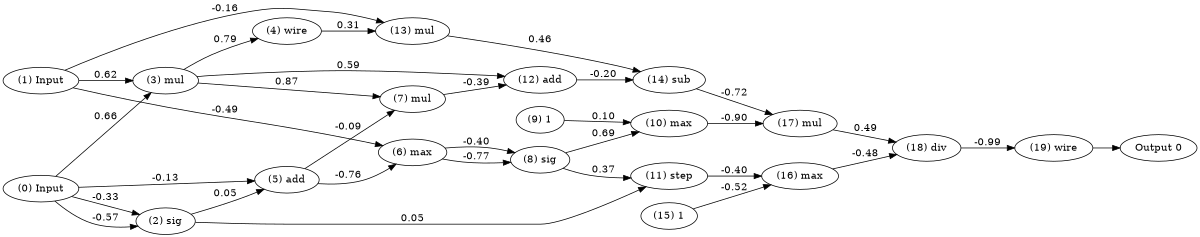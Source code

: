 digraph NeuralNetwork {
rankdir=LR;
size="8,6";
center = true;
node0 [label="(0) Input", color=black, labelfontcolor=black, fontcolor=black];
node1 [label="(1) Input", color=black, labelfontcolor=black, fontcolor=black];
node2 [label="(2) sig", color=black, labelfontcolor=black, fontcolor=black];
node0 -> node2 [label="-0.33", labelfontcolor=black, fontcolor=black, bold=true, color=black];
node0 -> node2 [label="-0.57", labelfontcolor=black, fontcolor=black, bold=true, color=black];
node3 [label="(3) mul", color=black, labelfontcolor=black, fontcolor=black];
node0 -> node3 [label="0.66", labelfontcolor=black, fontcolor=black, bold=true, color=black];
node1 -> node3 [label="0.62", labelfontcolor=black, fontcolor=black, bold=true, color=black];
node4 [label="(4) wire", color=black, labelfontcolor=black, fontcolor=black];
node3 -> node4 [label="0.79", labelfontcolor=black, fontcolor=black, bold=true, color=black];
node5 [label="(5) add", color=black, labelfontcolor=black, fontcolor=black];
node0 -> node5 [label="-0.13", labelfontcolor=black, fontcolor=black, bold=true, color=black];
node2 -> node5 [label="0.05", labelfontcolor=black, fontcolor=black, bold=true, color=black];
node6 [label="(6) max", color=black, labelfontcolor=black, fontcolor=black];
node1 -> node6 [label="-0.49", labelfontcolor=black, fontcolor=black, bold=true, color=black];
node5 -> node6 [label="-0.76", labelfontcolor=black, fontcolor=black, bold=true, color=black];
node7 [label="(7) mul", color=black, labelfontcolor=black, fontcolor=black];
node3 -> node7 [label="0.87", labelfontcolor=black, fontcolor=black, bold=true, color=black];
node5 -> node7 [label="-0.09", labelfontcolor=black, fontcolor=black, bold=true, color=black];
node8 [label="(8) sig", color=black, labelfontcolor=black, fontcolor=black];
node6 -> node8 [label="-0.40", labelfontcolor=black, fontcolor=black, bold=true, color=black];
node6 -> node8 [label="-0.77", labelfontcolor=black, fontcolor=black, bold=true, color=black];
node9 [label="(9) 1", color=black, labelfontcolor=black, fontcolor=black];
node10 [label="(10) max", color=black, labelfontcolor=black, fontcolor=black];
node9 -> node10 [label="0.10", labelfontcolor=black, fontcolor=black, bold=true, color=black];
node8 -> node10 [label="0.69", labelfontcolor=black, fontcolor=black, bold=true, color=black];
node11 [label="(11) step", color=black, labelfontcolor=black, fontcolor=black];
node2 -> node11 [label="0.05", labelfontcolor=black, fontcolor=black, bold=true, color=black];
node8 -> node11 [label="0.37", labelfontcolor=black, fontcolor=black, bold=true, color=black];
node12 [label="(12) add", color=black, labelfontcolor=black, fontcolor=black];
node3 -> node12 [label="0.59", labelfontcolor=black, fontcolor=black, bold=true, color=black];
node7 -> node12 [label="-0.39", labelfontcolor=black, fontcolor=black, bold=true, color=black];
node13 [label="(13) mul", color=black, labelfontcolor=black, fontcolor=black];
node4 -> node13 [label="0.31", labelfontcolor=black, fontcolor=black, bold=true, color=black];
node1 -> node13 [label="-0.16", labelfontcolor=black, fontcolor=black, bold=true, color=black];
node14 [label="(14) sub", color=black, labelfontcolor=black, fontcolor=black];
node12 -> node14 [label="-0.20", labelfontcolor=black, fontcolor=black, bold=true, color=black];
node13 -> node14 [label="0.46", labelfontcolor=black, fontcolor=black, bold=true, color=black];
node15 [label="(15) 1", color=black, labelfontcolor=black, fontcolor=black];
node16 [label="(16) max", color=black, labelfontcolor=black, fontcolor=black];
node11 -> node16 [label="-0.40", labelfontcolor=black, fontcolor=black, bold=true, color=black];
node15 -> node16 [label="-0.52", labelfontcolor=black, fontcolor=black, bold=true, color=black];
node17 [label="(17) mul", color=black, labelfontcolor=black, fontcolor=black];
node10 -> node17 [label="-0.90", labelfontcolor=black, fontcolor=black, bold=true, color=black];
node14 -> node17 [label="-0.72", labelfontcolor=black, fontcolor=black, bold=true, color=black];
node18 [label="(18) div", color=black, labelfontcolor=black, fontcolor=black];
node17 -> node18 [label="0.49", labelfontcolor=black, fontcolor=black, bold=true, color=black];
node16 -> node18 [label="-0.48", labelfontcolor=black, fontcolor=black, bold=true, color=black];
node19 [label="(19) wire", color=black, labelfontcolor=black, fontcolor=black];
node18 -> node19 [label="-0.99", labelfontcolor=black, fontcolor=black, bold=true, color=black];
node20 [label="Output 0", color=black, labelfontcolor=black, fontcolor=black];
node19 -> node20 [labelfontcolor=black, fontcolor=black, bold=true, color=black];
{ rank = source; "node0"; "node1"; }
{ rank = max;"node20"; }
}